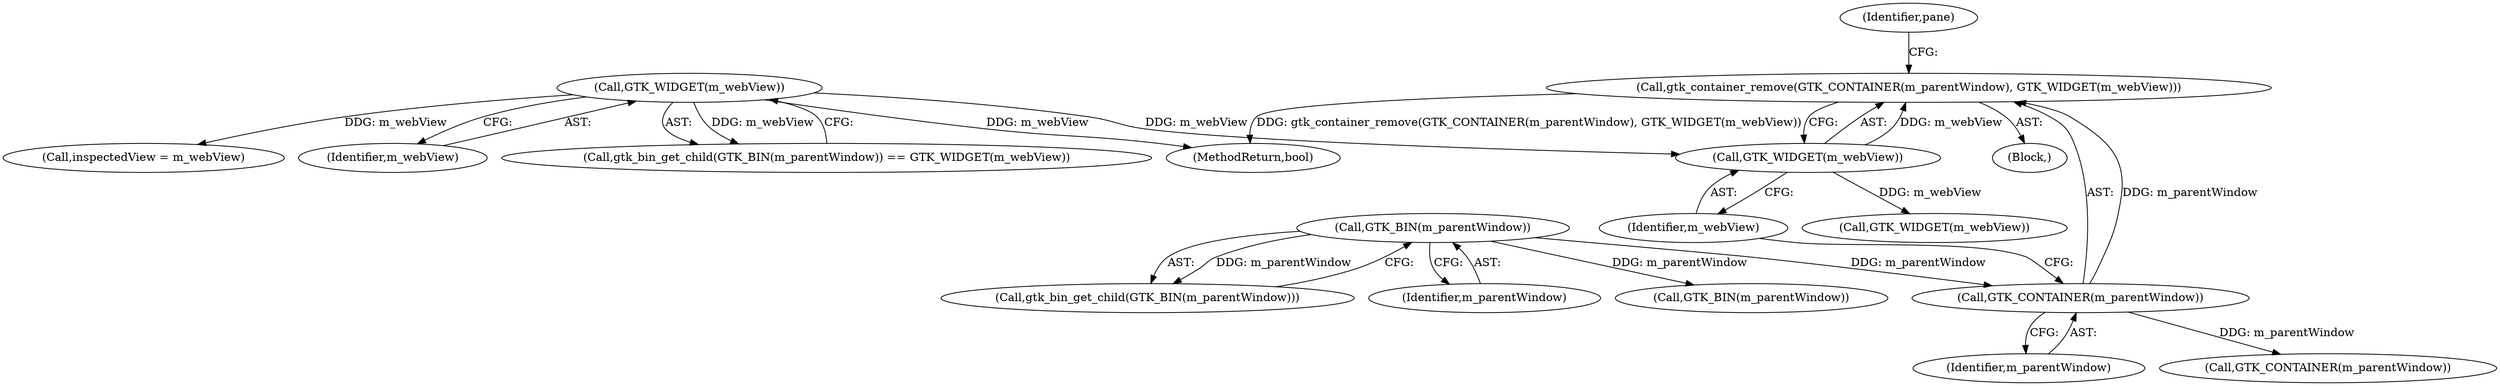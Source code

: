 digraph "0_Chrome_3bbc818ed1a7b63b8290bbde9ae975956748cb8a_1@API" {
"1000133" [label="(Call,gtk_container_remove(GTK_CONTAINER(m_parentWindow), GTK_WIDGET(m_webView)))"];
"1000134" [label="(Call,GTK_CONTAINER(m_parentWindow))"];
"1000124" [label="(Call,GTK_BIN(m_parentWindow))"];
"1000136" [label="(Call,GTK_WIDGET(m_webView))"];
"1000126" [label="(Call,GTK_WIDGET(m_webView))"];
"1000133" [label="(Call,gtk_container_remove(GTK_CONTAINER(m_parentWindow), GTK_WIDGET(m_webView)))"];
"1000135" [label="(Identifier,m_parentWindow)"];
"1000125" [label="(Identifier,m_parentWindow)"];
"1000124" [label="(Call,GTK_BIN(m_parentWindow))"];
"1000145" [label="(Call,GTK_WIDGET(m_webView))"];
"1000171" [label="(MethodReturn,bool)"];
"1000130" [label="(Call,inspectedView = m_webView)"];
"1000148" [label="(Call,GTK_CONTAINER(m_parentWindow))"];
"1000157" [label="(Call,GTK_BIN(m_parentWindow))"];
"1000127" [label="(Identifier,m_webView)"];
"1000123" [label="(Call,gtk_bin_get_child(GTK_BIN(m_parentWindow)))"];
"1000136" [label="(Call,GTK_WIDGET(m_webView))"];
"1000128" [label="(Block,)"];
"1000134" [label="(Call,GTK_CONTAINER(m_parentWindow))"];
"1000122" [label="(Call,gtk_bin_get_child(GTK_BIN(m_parentWindow)) == GTK_WIDGET(m_webView))"];
"1000137" [label="(Identifier,m_webView)"];
"1000126" [label="(Call,GTK_WIDGET(m_webView))"];
"1000139" [label="(Identifier,pane)"];
"1000133" -> "1000128"  [label="AST: "];
"1000133" -> "1000136"  [label="CFG: "];
"1000134" -> "1000133"  [label="AST: "];
"1000136" -> "1000133"  [label="AST: "];
"1000139" -> "1000133"  [label="CFG: "];
"1000133" -> "1000171"  [label="DDG: gtk_container_remove(GTK_CONTAINER(m_parentWindow), GTK_WIDGET(m_webView))"];
"1000134" -> "1000133"  [label="DDG: m_parentWindow"];
"1000136" -> "1000133"  [label="DDG: m_webView"];
"1000134" -> "1000135"  [label="CFG: "];
"1000135" -> "1000134"  [label="AST: "];
"1000137" -> "1000134"  [label="CFG: "];
"1000124" -> "1000134"  [label="DDG: m_parentWindow"];
"1000134" -> "1000148"  [label="DDG: m_parentWindow"];
"1000124" -> "1000123"  [label="AST: "];
"1000124" -> "1000125"  [label="CFG: "];
"1000125" -> "1000124"  [label="AST: "];
"1000123" -> "1000124"  [label="CFG: "];
"1000124" -> "1000123"  [label="DDG: m_parentWindow"];
"1000124" -> "1000157"  [label="DDG: m_parentWindow"];
"1000136" -> "1000137"  [label="CFG: "];
"1000137" -> "1000136"  [label="AST: "];
"1000126" -> "1000136"  [label="DDG: m_webView"];
"1000136" -> "1000145"  [label="DDG: m_webView"];
"1000126" -> "1000122"  [label="AST: "];
"1000126" -> "1000127"  [label="CFG: "];
"1000127" -> "1000126"  [label="AST: "];
"1000122" -> "1000126"  [label="CFG: "];
"1000126" -> "1000171"  [label="DDG: m_webView"];
"1000126" -> "1000122"  [label="DDG: m_webView"];
"1000126" -> "1000130"  [label="DDG: m_webView"];
}
